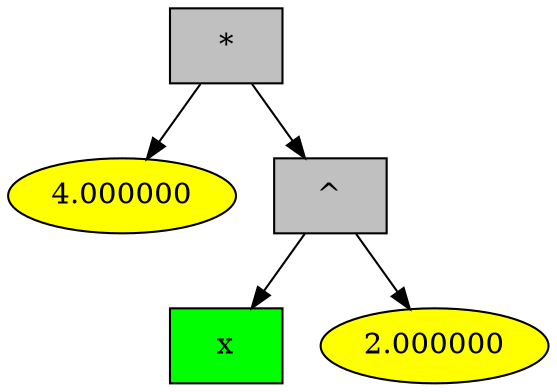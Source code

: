 digraph G {
1 [style = filled, label="*", shape = box, fillcolor="grey"];
1->2;
2 [style = filled, label="4.000000", fillcolor="yellow"];
1->8;
8 [style = filled, label="^", shape = box, fillcolor="grey"];
8->9;
9 [style = filled, label="x", shape = box, fillcolor="green"];
8->10;
10 [style = filled, label="2.000000", fillcolor="yellow"];

}
